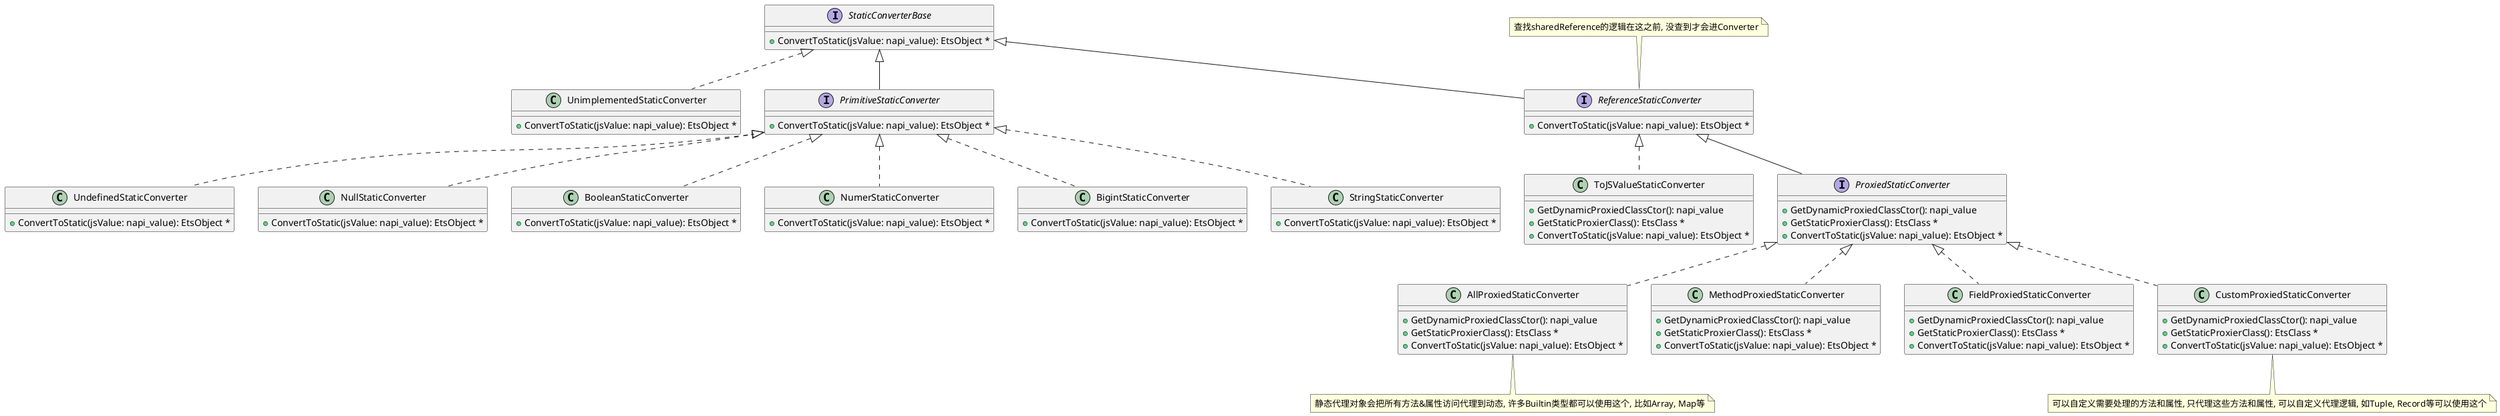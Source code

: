 @startuml static_converter

interface StaticConverterBase {
    + ConvertToStatic(jsValue: napi_value): EtsObject *
}

class UnimplementedStaticConverter implements StaticConverterBase {
    + ConvertToStatic(jsValue: napi_value): EtsObject *
}

/' 
 ' ==== Primitive Converter ==
 '/
interface PrimitiveStaticConverter extends StaticConverterBase {
    + ConvertToStatic(jsValue: napi_value): EtsObject *
}

class UndefinedStaticConverter implements PrimitiveStaticConverter {
    + ConvertToStatic(jsValue: napi_value): EtsObject *
}

class NullStaticConverter implements PrimitiveStaticConverter {
    + ConvertToStatic(jsValue: napi_value): EtsObject *
}

class BooleanStaticConverter implements PrimitiveStaticConverter {
    + ConvertToStatic(jsValue: napi_value): EtsObject *
}

class NumerStaticConverter implements PrimitiveStaticConverter {
    + ConvertToStatic(jsValue: napi_value): EtsObject *
}

class BigintStaticConverter implements PrimitiveStaticConverter {
    + ConvertToStatic(jsValue: napi_value): EtsObject *
}

class StringStaticConverter implements PrimitiveStaticConverter {
    + ConvertToStatic(jsValue: napi_value): EtsObject *
}


/' 
 ' ==== Reference Converter ==
 '/
interface ReferenceStaticConverter extends StaticConverterBase {
    + ConvertToStatic(jsValue: napi_value): EtsObject *
}

note top of ReferenceStaticConverter
  查找sharedReference的逻辑在这之前, 没查到才会进Converter
end note

class ToJSValueStaticConverter implements ReferenceStaticConverter {
    + GetDynamicProxiedClassCtor(): napi_value
    + GetStaticProxierClass(): EtsClass *
    + ConvertToStatic(jsValue: napi_value): EtsObject *
}

interface ProxiedStaticConverter extends ReferenceStaticConverter {
    + GetDynamicProxiedClassCtor(): napi_value
    + GetStaticProxierClass(): EtsClass *
    + ConvertToStatic(jsValue: napi_value): EtsObject *
}

class AllProxiedStaticConverter implements ProxiedStaticConverter {
    + GetDynamicProxiedClassCtor(): napi_value
    + GetStaticProxierClass(): EtsClass *
    + ConvertToStatic(jsValue: napi_value): EtsObject *
}

note bottom of AllProxiedStaticConverter
  静态代理对象会把所有方法&属性访问代理到动态, 许多Builtin类型都可以使用这个, 比如Array, Map等
end note


class MethodProxiedStaticConverter implements ProxiedStaticConverter {
    + GetDynamicProxiedClassCtor(): napi_value
    + GetStaticProxierClass(): EtsClass *
    + ConvertToStatic(jsValue: napi_value): EtsObject *
}

class FieldProxiedStaticConverter implements ProxiedStaticConverter {
    + GetDynamicProxiedClassCtor(): napi_value
    + GetStaticProxierClass(): EtsClass *
    + ConvertToStatic(jsValue: napi_value): EtsObject *
}

class CustomProxiedStaticConverter implements ProxiedStaticConverter {
    + GetDynamicProxiedClassCtor(): napi_value
    + GetStaticProxierClass(): EtsClass *
    + ConvertToStatic(jsValue: napi_value): EtsObject *
}

note bottom of CustomProxiedStaticConverter
  可以自定义需要处理的方法和属性, 只代理这些方法和属性, 可以自定义代理逻辑, 如Tuple, Record等可以使用这个
end note

@enduml

